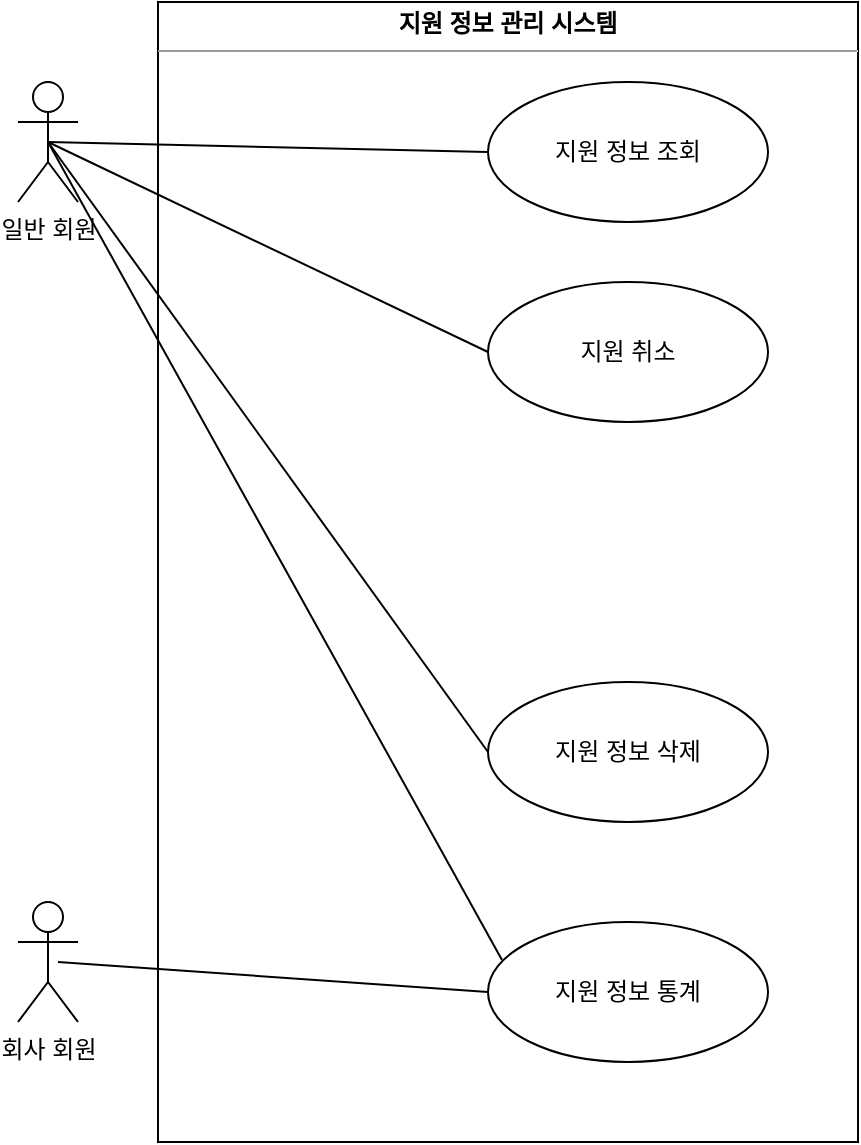 <mxfile version="21.2.9" type="github">
  <diagram name="페이지-1" id="6HMfdOg1glxMT6PPG5qd">
    <mxGraphModel dx="1434" dy="756" grid="1" gridSize="10" guides="1" tooltips="1" connect="1" arrows="1" fold="1" page="1" pageScale="1" pageWidth="827" pageHeight="1169" math="0" shadow="0">
      <root>
        <object label="" 사용자="" id="0">
          <mxCell />
        </object>
        <mxCell id="1" parent="0" />
        <mxCell id="f0SLl6jKX0nZ-P5srRs3-6" value="&lt;p style=&quot;margin:0px;margin-top:4px;text-align:center;&quot;&gt;&lt;b&gt;지원 정보 관리 시스템&lt;/b&gt;&lt;/p&gt;&lt;hr size=&quot;1&quot;&gt;&lt;div style=&quot;height:2px;&quot;&gt;&lt;/div&gt;" style="verticalAlign=top;align=left;overflow=fill;fontSize=12;fontFamily=Helvetica;html=1;whiteSpace=wrap;" vertex="1" parent="1">
          <mxGeometry x="150" y="190" width="350" height="570" as="geometry" />
        </mxCell>
        <UserObject label="일반 회원" tooltip="" id="GlG0iQ4OJn0zayJ6-DKC-1">
          <mxCell style="shape=umlActor;verticalLabelPosition=bottom;verticalAlign=top;html=1;outlineConnect=0;fontFamily=Helvetica;direction=east;" parent="1" vertex="1">
            <mxGeometry x="80" y="230" width="30" height="60" as="geometry" />
          </mxCell>
        </UserObject>
        <mxCell id="GlG0iQ4OJn0zayJ6-DKC-5" value="지원 정보 조회&lt;br&gt;" style="ellipse;whiteSpace=wrap;html=1;" parent="1" vertex="1">
          <mxGeometry x="315" y="230" width="140" height="70" as="geometry" />
        </mxCell>
        <mxCell id="GlG0iQ4OJn0zayJ6-DKC-6" value="지원 취소&lt;br&gt;" style="ellipse;whiteSpace=wrap;html=1;" parent="1" vertex="1">
          <mxGeometry x="315" y="330" width="140" height="70" as="geometry" />
        </mxCell>
        <mxCell id="GlG0iQ4OJn0zayJ6-DKC-21" value="" style="endArrow=none;html=1;rounded=0;exitX=0;exitY=0.5;exitDx=0;exitDy=0;entryX=0.5;entryY=0.5;entryDx=0;entryDy=0;entryPerimeter=0;" parent="1" source="GlG0iQ4OJn0zayJ6-DKC-6" target="GlG0iQ4OJn0zayJ6-DKC-1" edge="1">
          <mxGeometry width="50" height="50" relative="1" as="geometry">
            <mxPoint x="310" y="410" as="sourcePoint" />
            <mxPoint x="440" y="480" as="targetPoint" />
            <Array as="points" />
          </mxGeometry>
        </mxCell>
        <mxCell id="GlG0iQ4OJn0zayJ6-DKC-22" value="" style="endArrow=none;html=1;rounded=0;entryX=0;entryY=0.5;entryDx=0;entryDy=0;exitX=0.5;exitY=0.5;exitDx=0;exitDy=0;exitPerimeter=0;" parent="1" source="GlG0iQ4OJn0zayJ6-DKC-1" target="GlG0iQ4OJn0zayJ6-DKC-5" edge="1">
          <mxGeometry width="50" height="50" relative="1" as="geometry">
            <mxPoint x="100" y="260" as="sourcePoint" />
            <mxPoint x="310" y="260" as="targetPoint" />
          </mxGeometry>
        </mxCell>
        <mxCell id="GlG0iQ4OJn0zayJ6-DKC-26" value="지원 정보 삭제&lt;br&gt;" style="ellipse;whiteSpace=wrap;html=1;" parent="1" vertex="1">
          <mxGeometry x="315" y="530" width="140" height="70" as="geometry" />
        </mxCell>
        <mxCell id="GlG0iQ4OJn0zayJ6-DKC-27" value="지원 정보 통계&lt;br&gt;" style="ellipse;whiteSpace=wrap;html=1;" parent="1" vertex="1">
          <mxGeometry x="315" y="650" width="140" height="70" as="geometry" />
        </mxCell>
        <mxCell id="GlG0iQ4OJn0zayJ6-DKC-28" value="" style="endArrow=none;html=1;rounded=0;exitX=0;exitY=0.5;exitDx=0;exitDy=0;entryX=0.5;entryY=0.5;entryDx=0;entryDy=0;entryPerimeter=0;" parent="1" source="GlG0iQ4OJn0zayJ6-DKC-26" target="GlG0iQ4OJn0zayJ6-DKC-1" edge="1">
          <mxGeometry width="50" height="50" relative="1" as="geometry">
            <mxPoint x="310" y="560" as="sourcePoint" />
            <mxPoint x="100" y="260" as="targetPoint" />
          </mxGeometry>
        </mxCell>
        <mxCell id="GlG0iQ4OJn0zayJ6-DKC-29" value="" style="endArrow=none;html=1;rounded=0;exitX=0.05;exitY=0.271;exitDx=0;exitDy=0;entryX=0.5;entryY=0.5;entryDx=0;entryDy=0;entryPerimeter=0;exitPerimeter=0;" parent="1" source="GlG0iQ4OJn0zayJ6-DKC-27" target="GlG0iQ4OJn0zayJ6-DKC-1" edge="1">
          <mxGeometry width="50" height="50" relative="1" as="geometry">
            <mxPoint x="310" y="680" as="sourcePoint" />
            <mxPoint x="100" y="260" as="targetPoint" />
          </mxGeometry>
        </mxCell>
        <mxCell id="rKpkUliW4TN8j6Uz1K4N-11" value="회사 회원&lt;br&gt;" style="shape=umlActor;verticalLabelPosition=bottom;verticalAlign=top;html=1;outlineConnect=0;" parent="1" vertex="1">
          <mxGeometry x="80" y="640" width="30" height="60" as="geometry" />
        </mxCell>
        <mxCell id="rKpkUliW4TN8j6Uz1K4N-12" value="" style="endArrow=none;html=1;rounded=0;entryX=0;entryY=0.5;entryDx=0;entryDy=0;" parent="1" target="GlG0iQ4OJn0zayJ6-DKC-27" edge="1">
          <mxGeometry width="50" height="50" relative="1" as="geometry">
            <mxPoint x="100" y="670" as="sourcePoint" />
            <mxPoint x="150" y="620" as="targetPoint" />
          </mxGeometry>
        </mxCell>
      </root>
    </mxGraphModel>
  </diagram>
</mxfile>
